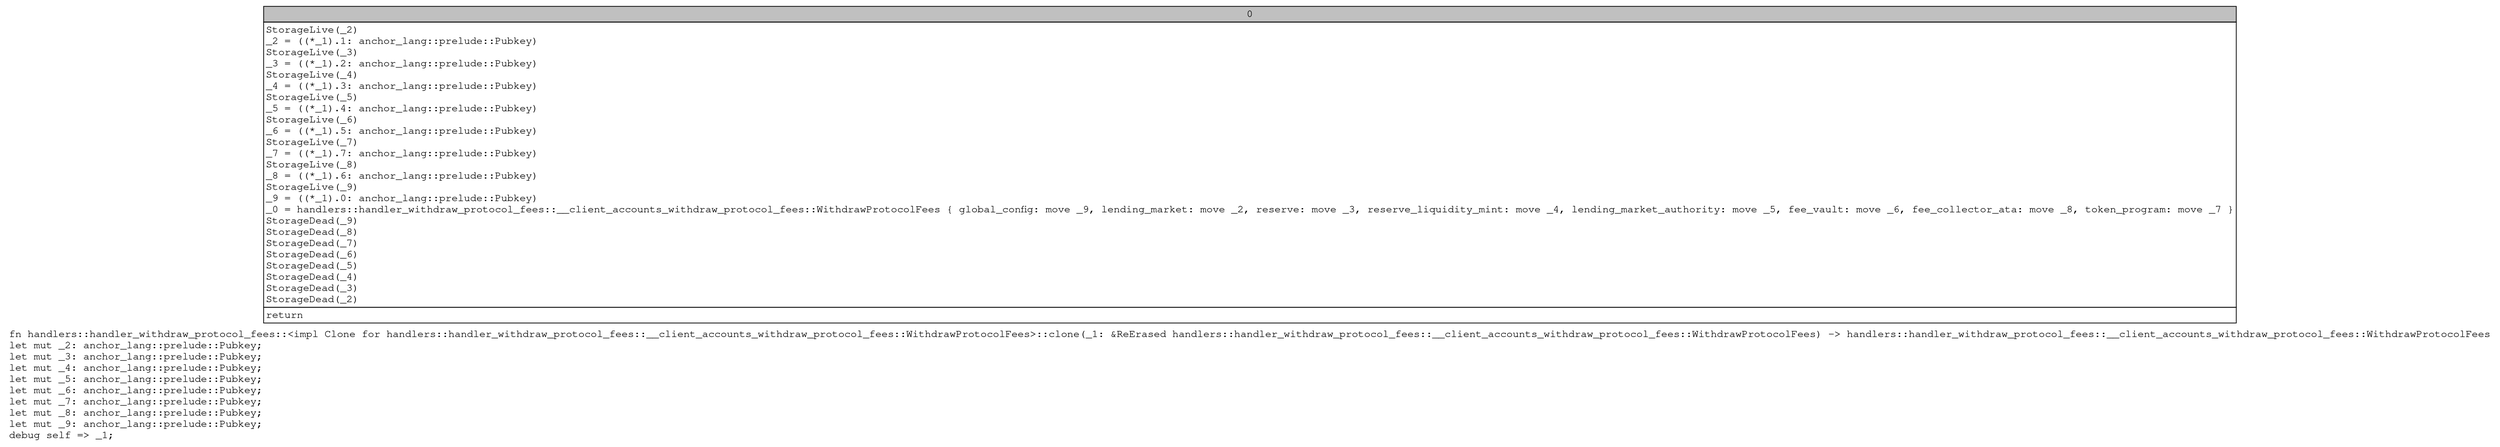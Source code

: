 digraph Mir_0_830 {
    graph [fontname="Courier, monospace"];
    node [fontname="Courier, monospace"];
    edge [fontname="Courier, monospace"];
    label=<fn handlers::handler_withdraw_protocol_fees::&lt;impl Clone for handlers::handler_withdraw_protocol_fees::__client_accounts_withdraw_protocol_fees::WithdrawProtocolFees&gt;::clone(_1: &amp;ReErased handlers::handler_withdraw_protocol_fees::__client_accounts_withdraw_protocol_fees::WithdrawProtocolFees) -&gt; handlers::handler_withdraw_protocol_fees::__client_accounts_withdraw_protocol_fees::WithdrawProtocolFees<br align="left"/>let mut _2: anchor_lang::prelude::Pubkey;<br align="left"/>let mut _3: anchor_lang::prelude::Pubkey;<br align="left"/>let mut _4: anchor_lang::prelude::Pubkey;<br align="left"/>let mut _5: anchor_lang::prelude::Pubkey;<br align="left"/>let mut _6: anchor_lang::prelude::Pubkey;<br align="left"/>let mut _7: anchor_lang::prelude::Pubkey;<br align="left"/>let mut _8: anchor_lang::prelude::Pubkey;<br align="left"/>let mut _9: anchor_lang::prelude::Pubkey;<br align="left"/>debug self =&gt; _1;<br align="left"/>>;
    bb0__0_830 [shape="none", label=<<table border="0" cellborder="1" cellspacing="0"><tr><td bgcolor="gray" align="center" colspan="1">0</td></tr><tr><td align="left" balign="left">StorageLive(_2)<br/>_2 = ((*_1).1: anchor_lang::prelude::Pubkey)<br/>StorageLive(_3)<br/>_3 = ((*_1).2: anchor_lang::prelude::Pubkey)<br/>StorageLive(_4)<br/>_4 = ((*_1).3: anchor_lang::prelude::Pubkey)<br/>StorageLive(_5)<br/>_5 = ((*_1).4: anchor_lang::prelude::Pubkey)<br/>StorageLive(_6)<br/>_6 = ((*_1).5: anchor_lang::prelude::Pubkey)<br/>StorageLive(_7)<br/>_7 = ((*_1).7: anchor_lang::prelude::Pubkey)<br/>StorageLive(_8)<br/>_8 = ((*_1).6: anchor_lang::prelude::Pubkey)<br/>StorageLive(_9)<br/>_9 = ((*_1).0: anchor_lang::prelude::Pubkey)<br/>_0 = handlers::handler_withdraw_protocol_fees::__client_accounts_withdraw_protocol_fees::WithdrawProtocolFees { global_config: move _9, lending_market: move _2, reserve: move _3, reserve_liquidity_mint: move _4, lending_market_authority: move _5, fee_vault: move _6, fee_collector_ata: move _8, token_program: move _7 }<br/>StorageDead(_9)<br/>StorageDead(_8)<br/>StorageDead(_7)<br/>StorageDead(_6)<br/>StorageDead(_5)<br/>StorageDead(_4)<br/>StorageDead(_3)<br/>StorageDead(_2)<br/></td></tr><tr><td align="left">return</td></tr></table>>];
}
